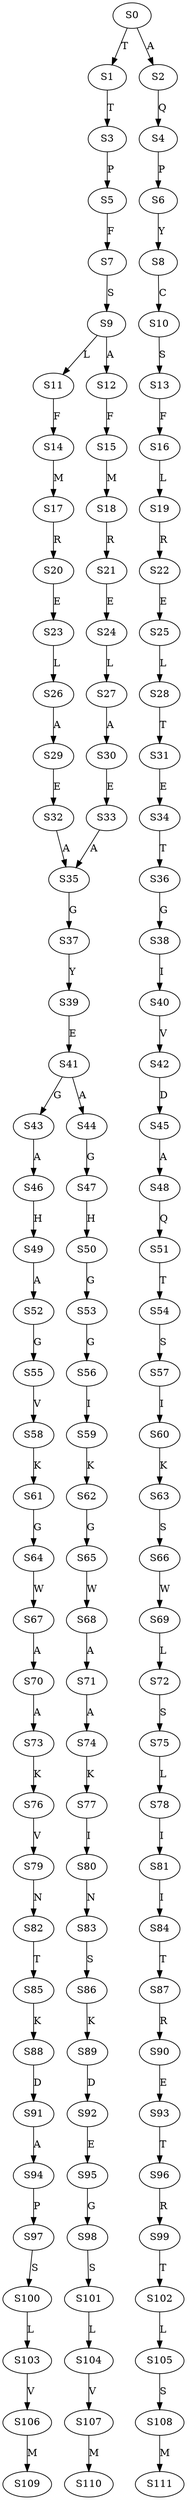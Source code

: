 strict digraph  {
	S0 -> S1 [ label = T ];
	S0 -> S2 [ label = A ];
	S1 -> S3 [ label = T ];
	S2 -> S4 [ label = Q ];
	S3 -> S5 [ label = P ];
	S4 -> S6 [ label = P ];
	S5 -> S7 [ label = F ];
	S6 -> S8 [ label = Y ];
	S7 -> S9 [ label = S ];
	S8 -> S10 [ label = C ];
	S9 -> S11 [ label = L ];
	S9 -> S12 [ label = A ];
	S10 -> S13 [ label = S ];
	S11 -> S14 [ label = F ];
	S12 -> S15 [ label = F ];
	S13 -> S16 [ label = F ];
	S14 -> S17 [ label = M ];
	S15 -> S18 [ label = M ];
	S16 -> S19 [ label = L ];
	S17 -> S20 [ label = R ];
	S18 -> S21 [ label = R ];
	S19 -> S22 [ label = R ];
	S20 -> S23 [ label = E ];
	S21 -> S24 [ label = E ];
	S22 -> S25 [ label = E ];
	S23 -> S26 [ label = L ];
	S24 -> S27 [ label = L ];
	S25 -> S28 [ label = L ];
	S26 -> S29 [ label = A ];
	S27 -> S30 [ label = A ];
	S28 -> S31 [ label = T ];
	S29 -> S32 [ label = E ];
	S30 -> S33 [ label = E ];
	S31 -> S34 [ label = E ];
	S32 -> S35 [ label = A ];
	S33 -> S35 [ label = A ];
	S34 -> S36 [ label = T ];
	S35 -> S37 [ label = G ];
	S36 -> S38 [ label = G ];
	S37 -> S39 [ label = Y ];
	S38 -> S40 [ label = I ];
	S39 -> S41 [ label = E ];
	S40 -> S42 [ label = V ];
	S41 -> S43 [ label = G ];
	S41 -> S44 [ label = A ];
	S42 -> S45 [ label = D ];
	S43 -> S46 [ label = A ];
	S44 -> S47 [ label = G ];
	S45 -> S48 [ label = A ];
	S46 -> S49 [ label = H ];
	S47 -> S50 [ label = H ];
	S48 -> S51 [ label = Q ];
	S49 -> S52 [ label = A ];
	S50 -> S53 [ label = G ];
	S51 -> S54 [ label = T ];
	S52 -> S55 [ label = G ];
	S53 -> S56 [ label = G ];
	S54 -> S57 [ label = S ];
	S55 -> S58 [ label = V ];
	S56 -> S59 [ label = I ];
	S57 -> S60 [ label = I ];
	S58 -> S61 [ label = K ];
	S59 -> S62 [ label = K ];
	S60 -> S63 [ label = K ];
	S61 -> S64 [ label = G ];
	S62 -> S65 [ label = G ];
	S63 -> S66 [ label = S ];
	S64 -> S67 [ label = W ];
	S65 -> S68 [ label = W ];
	S66 -> S69 [ label = W ];
	S67 -> S70 [ label = A ];
	S68 -> S71 [ label = A ];
	S69 -> S72 [ label = L ];
	S70 -> S73 [ label = A ];
	S71 -> S74 [ label = A ];
	S72 -> S75 [ label = S ];
	S73 -> S76 [ label = K ];
	S74 -> S77 [ label = K ];
	S75 -> S78 [ label = L ];
	S76 -> S79 [ label = V ];
	S77 -> S80 [ label = I ];
	S78 -> S81 [ label = I ];
	S79 -> S82 [ label = N ];
	S80 -> S83 [ label = N ];
	S81 -> S84 [ label = I ];
	S82 -> S85 [ label = T ];
	S83 -> S86 [ label = S ];
	S84 -> S87 [ label = T ];
	S85 -> S88 [ label = K ];
	S86 -> S89 [ label = K ];
	S87 -> S90 [ label = R ];
	S88 -> S91 [ label = D ];
	S89 -> S92 [ label = D ];
	S90 -> S93 [ label = E ];
	S91 -> S94 [ label = A ];
	S92 -> S95 [ label = E ];
	S93 -> S96 [ label = T ];
	S94 -> S97 [ label = P ];
	S95 -> S98 [ label = G ];
	S96 -> S99 [ label = R ];
	S97 -> S100 [ label = S ];
	S98 -> S101 [ label = S ];
	S99 -> S102 [ label = T ];
	S100 -> S103 [ label = L ];
	S101 -> S104 [ label = L ];
	S102 -> S105 [ label = L ];
	S103 -> S106 [ label = V ];
	S104 -> S107 [ label = V ];
	S105 -> S108 [ label = S ];
	S106 -> S109 [ label = M ];
	S107 -> S110 [ label = M ];
	S108 -> S111 [ label = M ];
}
